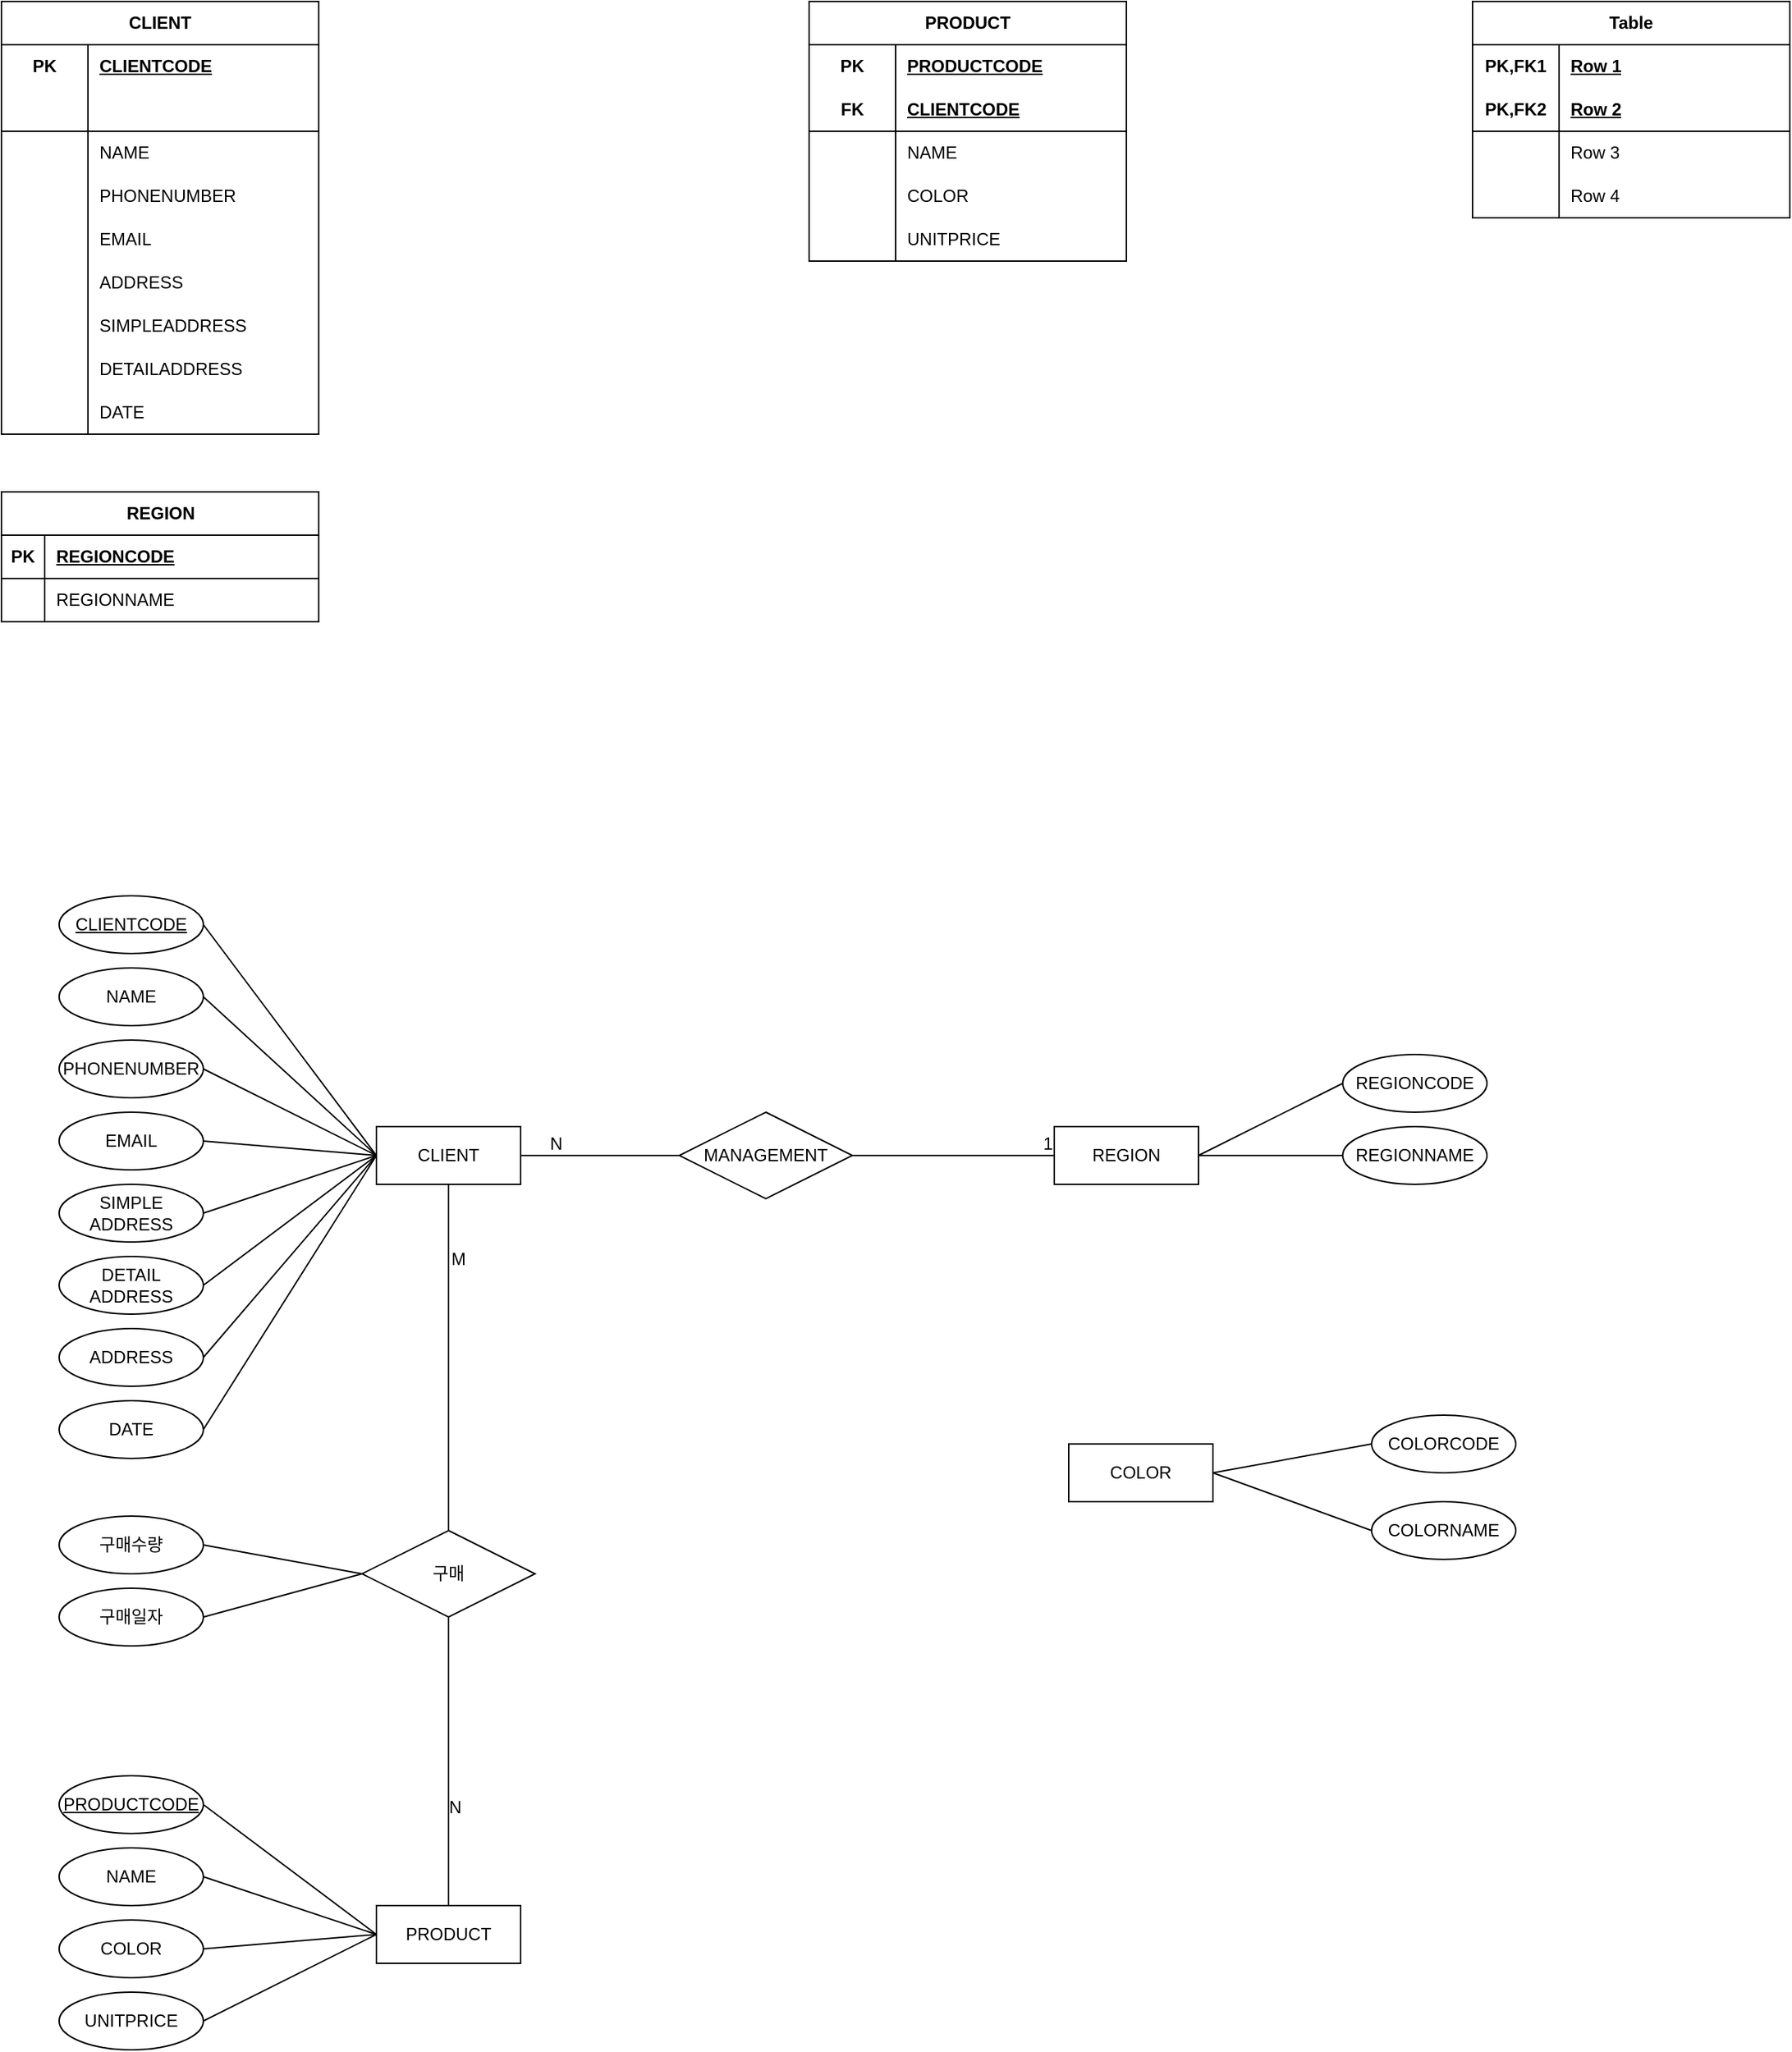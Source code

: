 <mxfile version="23.0.2" type="github">
  <diagram name="페이지-1" id="0a3UciVDrFwZ8gU2lQaB">
    <mxGraphModel dx="1720" dy="984" grid="1" gridSize="10" guides="1" tooltips="1" connect="1" arrows="1" fold="1" page="1" pageScale="1" pageWidth="827" pageHeight="1169" math="0" shadow="0">
      <root>
        <mxCell id="0" />
        <mxCell id="1" parent="0" />
        <mxCell id="d4opswNKOosyefr_ZMbB-1" value="CLIENT" style="shape=table;startSize=30;container=1;collapsible=1;childLayout=tableLayout;fixedRows=1;rowLines=0;fontStyle=1;align=center;resizeLast=1;html=1;whiteSpace=wrap;" vertex="1" parent="1">
          <mxGeometry x="-360" y="50" width="220" height="300" as="geometry" />
        </mxCell>
        <mxCell id="d4opswNKOosyefr_ZMbB-2" value="" style="shape=tableRow;horizontal=0;startSize=0;swimlaneHead=0;swimlaneBody=0;fillColor=none;collapsible=0;dropTarget=0;points=[[0,0.5],[1,0.5]];portConstraint=eastwest;top=0;left=0;right=0;bottom=0;html=1;" vertex="1" parent="d4opswNKOosyefr_ZMbB-1">
          <mxGeometry y="30" width="220" height="30" as="geometry" />
        </mxCell>
        <mxCell id="d4opswNKOosyefr_ZMbB-3" value="PK" style="shape=partialRectangle;connectable=0;fillColor=none;top=0;left=0;bottom=0;right=0;fontStyle=1;overflow=hidden;html=1;whiteSpace=wrap;" vertex="1" parent="d4opswNKOosyefr_ZMbB-2">
          <mxGeometry width="60" height="30" as="geometry">
            <mxRectangle width="60" height="30" as="alternateBounds" />
          </mxGeometry>
        </mxCell>
        <mxCell id="d4opswNKOosyefr_ZMbB-4" value="CLIENTCODE" style="shape=partialRectangle;connectable=0;fillColor=none;top=0;left=0;bottom=0;right=0;align=left;spacingLeft=6;fontStyle=5;overflow=hidden;html=1;whiteSpace=wrap;" vertex="1" parent="d4opswNKOosyefr_ZMbB-2">
          <mxGeometry x="60" width="160" height="30" as="geometry">
            <mxRectangle width="160" height="30" as="alternateBounds" />
          </mxGeometry>
        </mxCell>
        <mxCell id="d4opswNKOosyefr_ZMbB-5" value="" style="shape=tableRow;horizontal=0;startSize=0;swimlaneHead=0;swimlaneBody=0;fillColor=none;collapsible=0;dropTarget=0;points=[[0,0.5],[1,0.5]];portConstraint=eastwest;top=0;left=0;right=0;bottom=1;html=1;" vertex="1" parent="d4opswNKOosyefr_ZMbB-1">
          <mxGeometry y="60" width="220" height="30" as="geometry" />
        </mxCell>
        <mxCell id="d4opswNKOosyefr_ZMbB-6" value="" style="shape=partialRectangle;connectable=0;fillColor=none;top=0;left=0;bottom=0;right=0;fontStyle=1;overflow=hidden;html=1;whiteSpace=wrap;" vertex="1" parent="d4opswNKOosyefr_ZMbB-5">
          <mxGeometry width="60" height="30" as="geometry">
            <mxRectangle width="60" height="30" as="alternateBounds" />
          </mxGeometry>
        </mxCell>
        <mxCell id="d4opswNKOosyefr_ZMbB-7" value="" style="shape=partialRectangle;connectable=0;fillColor=none;top=0;left=0;bottom=0;right=0;align=left;spacingLeft=6;fontStyle=5;overflow=hidden;html=1;whiteSpace=wrap;" vertex="1" parent="d4opswNKOosyefr_ZMbB-5">
          <mxGeometry x="60" width="160" height="30" as="geometry">
            <mxRectangle width="160" height="30" as="alternateBounds" />
          </mxGeometry>
        </mxCell>
        <mxCell id="d4opswNKOosyefr_ZMbB-8" value="" style="shape=tableRow;horizontal=0;startSize=0;swimlaneHead=0;swimlaneBody=0;fillColor=none;collapsible=0;dropTarget=0;points=[[0,0.5],[1,0.5]];portConstraint=eastwest;top=0;left=0;right=0;bottom=0;html=1;" vertex="1" parent="d4opswNKOosyefr_ZMbB-1">
          <mxGeometry y="90" width="220" height="30" as="geometry" />
        </mxCell>
        <mxCell id="d4opswNKOosyefr_ZMbB-9" value="" style="shape=partialRectangle;connectable=0;fillColor=none;top=0;left=0;bottom=0;right=0;editable=1;overflow=hidden;html=1;whiteSpace=wrap;" vertex="1" parent="d4opswNKOosyefr_ZMbB-8">
          <mxGeometry width="60" height="30" as="geometry">
            <mxRectangle width="60" height="30" as="alternateBounds" />
          </mxGeometry>
        </mxCell>
        <mxCell id="d4opswNKOosyefr_ZMbB-10" value="NAME" style="shape=partialRectangle;connectable=0;fillColor=none;top=0;left=0;bottom=0;right=0;align=left;spacingLeft=6;overflow=hidden;html=1;whiteSpace=wrap;" vertex="1" parent="d4opswNKOosyefr_ZMbB-8">
          <mxGeometry x="60" width="160" height="30" as="geometry">
            <mxRectangle width="160" height="30" as="alternateBounds" />
          </mxGeometry>
        </mxCell>
        <mxCell id="d4opswNKOosyefr_ZMbB-11" value="" style="shape=tableRow;horizontal=0;startSize=0;swimlaneHead=0;swimlaneBody=0;fillColor=none;collapsible=0;dropTarget=0;points=[[0,0.5],[1,0.5]];portConstraint=eastwest;top=0;left=0;right=0;bottom=0;html=1;" vertex="1" parent="d4opswNKOosyefr_ZMbB-1">
          <mxGeometry y="120" width="220" height="30" as="geometry" />
        </mxCell>
        <mxCell id="d4opswNKOosyefr_ZMbB-12" value="" style="shape=partialRectangle;connectable=0;fillColor=none;top=0;left=0;bottom=0;right=0;editable=1;overflow=hidden;html=1;whiteSpace=wrap;" vertex="1" parent="d4opswNKOosyefr_ZMbB-11">
          <mxGeometry width="60" height="30" as="geometry">
            <mxRectangle width="60" height="30" as="alternateBounds" />
          </mxGeometry>
        </mxCell>
        <mxCell id="d4opswNKOosyefr_ZMbB-13" value="PHONENUMBER" style="shape=partialRectangle;connectable=0;fillColor=none;top=0;left=0;bottom=0;right=0;align=left;spacingLeft=6;overflow=hidden;html=1;whiteSpace=wrap;" vertex="1" parent="d4opswNKOosyefr_ZMbB-11">
          <mxGeometry x="60" width="160" height="30" as="geometry">
            <mxRectangle width="160" height="30" as="alternateBounds" />
          </mxGeometry>
        </mxCell>
        <mxCell id="d4opswNKOosyefr_ZMbB-53" value="" style="shape=tableRow;horizontal=0;startSize=0;swimlaneHead=0;swimlaneBody=0;fillColor=none;collapsible=0;dropTarget=0;points=[[0,0.5],[1,0.5]];portConstraint=eastwest;top=0;left=0;right=0;bottom=0;html=1;" vertex="1" parent="d4opswNKOosyefr_ZMbB-1">
          <mxGeometry y="150" width="220" height="30" as="geometry" />
        </mxCell>
        <mxCell id="d4opswNKOosyefr_ZMbB-54" value="" style="shape=partialRectangle;connectable=0;fillColor=none;top=0;left=0;bottom=0;right=0;editable=1;overflow=hidden;html=1;whiteSpace=wrap;" vertex="1" parent="d4opswNKOosyefr_ZMbB-53">
          <mxGeometry width="60" height="30" as="geometry">
            <mxRectangle width="60" height="30" as="alternateBounds" />
          </mxGeometry>
        </mxCell>
        <mxCell id="d4opswNKOosyefr_ZMbB-55" value="EMAIL" style="shape=partialRectangle;connectable=0;fillColor=none;top=0;left=0;bottom=0;right=0;align=left;spacingLeft=6;overflow=hidden;html=1;whiteSpace=wrap;" vertex="1" parent="d4opswNKOosyefr_ZMbB-53">
          <mxGeometry x="60" width="160" height="30" as="geometry">
            <mxRectangle width="160" height="30" as="alternateBounds" />
          </mxGeometry>
        </mxCell>
        <mxCell id="d4opswNKOosyefr_ZMbB-56" value="" style="shape=tableRow;horizontal=0;startSize=0;swimlaneHead=0;swimlaneBody=0;fillColor=none;collapsible=0;dropTarget=0;points=[[0,0.5],[1,0.5]];portConstraint=eastwest;top=0;left=0;right=0;bottom=0;html=1;" vertex="1" parent="d4opswNKOosyefr_ZMbB-1">
          <mxGeometry y="180" width="220" height="30" as="geometry" />
        </mxCell>
        <mxCell id="d4opswNKOosyefr_ZMbB-57" value="" style="shape=partialRectangle;connectable=0;fillColor=none;top=0;left=0;bottom=0;right=0;editable=1;overflow=hidden;html=1;whiteSpace=wrap;" vertex="1" parent="d4opswNKOosyefr_ZMbB-56">
          <mxGeometry width="60" height="30" as="geometry">
            <mxRectangle width="60" height="30" as="alternateBounds" />
          </mxGeometry>
        </mxCell>
        <mxCell id="d4opswNKOosyefr_ZMbB-58" value="ADDRESS" style="shape=partialRectangle;connectable=0;fillColor=none;top=0;left=0;bottom=0;right=0;align=left;spacingLeft=6;overflow=hidden;html=1;whiteSpace=wrap;" vertex="1" parent="d4opswNKOosyefr_ZMbB-56">
          <mxGeometry x="60" width="160" height="30" as="geometry">
            <mxRectangle width="160" height="30" as="alternateBounds" />
          </mxGeometry>
        </mxCell>
        <mxCell id="d4opswNKOosyefr_ZMbB-59" value="" style="shape=tableRow;horizontal=0;startSize=0;swimlaneHead=0;swimlaneBody=0;fillColor=none;collapsible=0;dropTarget=0;points=[[0,0.5],[1,0.5]];portConstraint=eastwest;top=0;left=0;right=0;bottom=0;html=1;" vertex="1" parent="d4opswNKOosyefr_ZMbB-1">
          <mxGeometry y="210" width="220" height="30" as="geometry" />
        </mxCell>
        <mxCell id="d4opswNKOosyefr_ZMbB-60" value="" style="shape=partialRectangle;connectable=0;fillColor=none;top=0;left=0;bottom=0;right=0;editable=1;overflow=hidden;html=1;whiteSpace=wrap;" vertex="1" parent="d4opswNKOosyefr_ZMbB-59">
          <mxGeometry width="60" height="30" as="geometry">
            <mxRectangle width="60" height="30" as="alternateBounds" />
          </mxGeometry>
        </mxCell>
        <mxCell id="d4opswNKOosyefr_ZMbB-61" value="SIMPLEADDRESS" style="shape=partialRectangle;connectable=0;fillColor=none;top=0;left=0;bottom=0;right=0;align=left;spacingLeft=6;overflow=hidden;html=1;whiteSpace=wrap;" vertex="1" parent="d4opswNKOosyefr_ZMbB-59">
          <mxGeometry x="60" width="160" height="30" as="geometry">
            <mxRectangle width="160" height="30" as="alternateBounds" />
          </mxGeometry>
        </mxCell>
        <mxCell id="d4opswNKOosyefr_ZMbB-65" value="" style="shape=tableRow;horizontal=0;startSize=0;swimlaneHead=0;swimlaneBody=0;fillColor=none;collapsible=0;dropTarget=0;points=[[0,0.5],[1,0.5]];portConstraint=eastwest;top=0;left=0;right=0;bottom=0;html=1;" vertex="1" parent="d4opswNKOosyefr_ZMbB-1">
          <mxGeometry y="240" width="220" height="30" as="geometry" />
        </mxCell>
        <mxCell id="d4opswNKOosyefr_ZMbB-66" value="" style="shape=partialRectangle;connectable=0;fillColor=none;top=0;left=0;bottom=0;right=0;editable=1;overflow=hidden;html=1;whiteSpace=wrap;" vertex="1" parent="d4opswNKOosyefr_ZMbB-65">
          <mxGeometry width="60" height="30" as="geometry">
            <mxRectangle width="60" height="30" as="alternateBounds" />
          </mxGeometry>
        </mxCell>
        <mxCell id="d4opswNKOosyefr_ZMbB-67" value="DETAILADDRESS" style="shape=partialRectangle;connectable=0;fillColor=none;top=0;left=0;bottom=0;right=0;align=left;spacingLeft=6;overflow=hidden;html=1;whiteSpace=wrap;" vertex="1" parent="d4opswNKOosyefr_ZMbB-65">
          <mxGeometry x="60" width="160" height="30" as="geometry">
            <mxRectangle width="160" height="30" as="alternateBounds" />
          </mxGeometry>
        </mxCell>
        <mxCell id="d4opswNKOosyefr_ZMbB-184" value="" style="shape=tableRow;horizontal=0;startSize=0;swimlaneHead=0;swimlaneBody=0;fillColor=none;collapsible=0;dropTarget=0;points=[[0,0.5],[1,0.5]];portConstraint=eastwest;top=0;left=0;right=0;bottom=0;html=1;" vertex="1" parent="d4opswNKOosyefr_ZMbB-1">
          <mxGeometry y="270" width="220" height="30" as="geometry" />
        </mxCell>
        <mxCell id="d4opswNKOosyefr_ZMbB-185" value="" style="shape=partialRectangle;connectable=0;fillColor=none;top=0;left=0;bottom=0;right=0;editable=1;overflow=hidden;html=1;whiteSpace=wrap;" vertex="1" parent="d4opswNKOosyefr_ZMbB-184">
          <mxGeometry width="60" height="30" as="geometry">
            <mxRectangle width="60" height="30" as="alternateBounds" />
          </mxGeometry>
        </mxCell>
        <mxCell id="d4opswNKOosyefr_ZMbB-186" value="DATE" style="shape=partialRectangle;connectable=0;fillColor=none;top=0;left=0;bottom=0;right=0;align=left;spacingLeft=6;overflow=hidden;html=1;whiteSpace=wrap;" vertex="1" parent="d4opswNKOosyefr_ZMbB-184">
          <mxGeometry x="60" width="160" height="30" as="geometry">
            <mxRectangle width="160" height="30" as="alternateBounds" />
          </mxGeometry>
        </mxCell>
        <mxCell id="d4opswNKOosyefr_ZMbB-27" value="PRODUCT" style="shape=table;startSize=30;container=1;collapsible=1;childLayout=tableLayout;fixedRows=1;rowLines=0;fontStyle=1;align=center;resizeLast=1;html=1;whiteSpace=wrap;" vertex="1" parent="1">
          <mxGeometry x="200" y="50" width="220" height="180" as="geometry" />
        </mxCell>
        <mxCell id="d4opswNKOosyefr_ZMbB-28" value="" style="shape=tableRow;horizontal=0;startSize=0;swimlaneHead=0;swimlaneBody=0;fillColor=none;collapsible=0;dropTarget=0;points=[[0,0.5],[1,0.5]];portConstraint=eastwest;top=0;left=0;right=0;bottom=0;html=1;" vertex="1" parent="d4opswNKOosyefr_ZMbB-27">
          <mxGeometry y="30" width="220" height="30" as="geometry" />
        </mxCell>
        <mxCell id="d4opswNKOosyefr_ZMbB-29" value="PK" style="shape=partialRectangle;connectable=0;fillColor=none;top=0;left=0;bottom=0;right=0;fontStyle=1;overflow=hidden;html=1;whiteSpace=wrap;" vertex="1" parent="d4opswNKOosyefr_ZMbB-28">
          <mxGeometry width="60" height="30" as="geometry">
            <mxRectangle width="60" height="30" as="alternateBounds" />
          </mxGeometry>
        </mxCell>
        <mxCell id="d4opswNKOosyefr_ZMbB-30" value="PRODUCTCODE" style="shape=partialRectangle;connectable=0;fillColor=none;top=0;left=0;bottom=0;right=0;align=left;spacingLeft=6;fontStyle=5;overflow=hidden;html=1;whiteSpace=wrap;" vertex="1" parent="d4opswNKOosyefr_ZMbB-28">
          <mxGeometry x="60" width="160" height="30" as="geometry">
            <mxRectangle width="160" height="30" as="alternateBounds" />
          </mxGeometry>
        </mxCell>
        <mxCell id="d4opswNKOosyefr_ZMbB-31" value="" style="shape=tableRow;horizontal=0;startSize=0;swimlaneHead=0;swimlaneBody=0;fillColor=none;collapsible=0;dropTarget=0;points=[[0,0.5],[1,0.5]];portConstraint=eastwest;top=0;left=0;right=0;bottom=1;html=1;" vertex="1" parent="d4opswNKOosyefr_ZMbB-27">
          <mxGeometry y="60" width="220" height="30" as="geometry" />
        </mxCell>
        <mxCell id="d4opswNKOosyefr_ZMbB-32" value="FK" style="shape=partialRectangle;connectable=0;fillColor=none;top=0;left=0;bottom=0;right=0;fontStyle=1;overflow=hidden;html=1;whiteSpace=wrap;" vertex="1" parent="d4opswNKOosyefr_ZMbB-31">
          <mxGeometry width="60" height="30" as="geometry">
            <mxRectangle width="60" height="30" as="alternateBounds" />
          </mxGeometry>
        </mxCell>
        <mxCell id="d4opswNKOosyefr_ZMbB-33" value="CLIENTCODE" style="shape=partialRectangle;connectable=0;fillColor=none;top=0;left=0;bottom=0;right=0;align=left;spacingLeft=6;fontStyle=5;overflow=hidden;html=1;whiteSpace=wrap;" vertex="1" parent="d4opswNKOosyefr_ZMbB-31">
          <mxGeometry x="60" width="160" height="30" as="geometry">
            <mxRectangle width="160" height="30" as="alternateBounds" />
          </mxGeometry>
        </mxCell>
        <mxCell id="d4opswNKOosyefr_ZMbB-34" value="" style="shape=tableRow;horizontal=0;startSize=0;swimlaneHead=0;swimlaneBody=0;fillColor=none;collapsible=0;dropTarget=0;points=[[0,0.5],[1,0.5]];portConstraint=eastwest;top=0;left=0;right=0;bottom=0;html=1;" vertex="1" parent="d4opswNKOosyefr_ZMbB-27">
          <mxGeometry y="90" width="220" height="30" as="geometry" />
        </mxCell>
        <mxCell id="d4opswNKOosyefr_ZMbB-35" value="" style="shape=partialRectangle;connectable=0;fillColor=none;top=0;left=0;bottom=0;right=0;editable=1;overflow=hidden;html=1;whiteSpace=wrap;" vertex="1" parent="d4opswNKOosyefr_ZMbB-34">
          <mxGeometry width="60" height="30" as="geometry">
            <mxRectangle width="60" height="30" as="alternateBounds" />
          </mxGeometry>
        </mxCell>
        <mxCell id="d4opswNKOosyefr_ZMbB-36" value="NAME" style="shape=partialRectangle;connectable=0;fillColor=none;top=0;left=0;bottom=0;right=0;align=left;spacingLeft=6;overflow=hidden;html=1;whiteSpace=wrap;" vertex="1" parent="d4opswNKOosyefr_ZMbB-34">
          <mxGeometry x="60" width="160" height="30" as="geometry">
            <mxRectangle width="160" height="30" as="alternateBounds" />
          </mxGeometry>
        </mxCell>
        <mxCell id="d4opswNKOosyefr_ZMbB-71" value="" style="shape=tableRow;horizontal=0;startSize=0;swimlaneHead=0;swimlaneBody=0;fillColor=none;collapsible=0;dropTarget=0;points=[[0,0.5],[1,0.5]];portConstraint=eastwest;top=0;left=0;right=0;bottom=0;html=1;" vertex="1" parent="d4opswNKOosyefr_ZMbB-27">
          <mxGeometry y="120" width="220" height="30" as="geometry" />
        </mxCell>
        <mxCell id="d4opswNKOosyefr_ZMbB-72" value="" style="shape=partialRectangle;connectable=0;fillColor=none;top=0;left=0;bottom=0;right=0;editable=1;overflow=hidden;html=1;whiteSpace=wrap;" vertex="1" parent="d4opswNKOosyefr_ZMbB-71">
          <mxGeometry width="60" height="30" as="geometry">
            <mxRectangle width="60" height="30" as="alternateBounds" />
          </mxGeometry>
        </mxCell>
        <mxCell id="d4opswNKOosyefr_ZMbB-73" value="COLOR" style="shape=partialRectangle;connectable=0;fillColor=none;top=0;left=0;bottom=0;right=0;align=left;spacingLeft=6;overflow=hidden;html=1;whiteSpace=wrap;" vertex="1" parent="d4opswNKOosyefr_ZMbB-71">
          <mxGeometry x="60" width="160" height="30" as="geometry">
            <mxRectangle width="160" height="30" as="alternateBounds" />
          </mxGeometry>
        </mxCell>
        <mxCell id="d4opswNKOosyefr_ZMbB-181" value="" style="shape=tableRow;horizontal=0;startSize=0;swimlaneHead=0;swimlaneBody=0;fillColor=none;collapsible=0;dropTarget=0;points=[[0,0.5],[1,0.5]];portConstraint=eastwest;top=0;left=0;right=0;bottom=0;html=1;" vertex="1" parent="d4opswNKOosyefr_ZMbB-27">
          <mxGeometry y="150" width="220" height="30" as="geometry" />
        </mxCell>
        <mxCell id="d4opswNKOosyefr_ZMbB-182" value="" style="shape=partialRectangle;connectable=0;fillColor=none;top=0;left=0;bottom=0;right=0;editable=1;overflow=hidden;html=1;whiteSpace=wrap;" vertex="1" parent="d4opswNKOosyefr_ZMbB-181">
          <mxGeometry width="60" height="30" as="geometry">
            <mxRectangle width="60" height="30" as="alternateBounds" />
          </mxGeometry>
        </mxCell>
        <mxCell id="d4opswNKOosyefr_ZMbB-183" value="UNITPRICE" style="shape=partialRectangle;connectable=0;fillColor=none;top=0;left=0;bottom=0;right=0;align=left;spacingLeft=6;overflow=hidden;html=1;whiteSpace=wrap;" vertex="1" parent="d4opswNKOosyefr_ZMbB-181">
          <mxGeometry x="60" width="160" height="30" as="geometry">
            <mxRectangle width="160" height="30" as="alternateBounds" />
          </mxGeometry>
        </mxCell>
        <mxCell id="d4opswNKOosyefr_ZMbB-40" value="Table" style="shape=table;startSize=30;container=1;collapsible=1;childLayout=tableLayout;fixedRows=1;rowLines=0;fontStyle=1;align=center;resizeLast=1;html=1;whiteSpace=wrap;" vertex="1" parent="1">
          <mxGeometry x="660" y="50" width="220" height="150" as="geometry" />
        </mxCell>
        <mxCell id="d4opswNKOosyefr_ZMbB-41" value="" style="shape=tableRow;horizontal=0;startSize=0;swimlaneHead=0;swimlaneBody=0;fillColor=none;collapsible=0;dropTarget=0;points=[[0,0.5],[1,0.5]];portConstraint=eastwest;top=0;left=0;right=0;bottom=0;html=1;" vertex="1" parent="d4opswNKOosyefr_ZMbB-40">
          <mxGeometry y="30" width="220" height="30" as="geometry" />
        </mxCell>
        <mxCell id="d4opswNKOosyefr_ZMbB-42" value="PK,FK1" style="shape=partialRectangle;connectable=0;fillColor=none;top=0;left=0;bottom=0;right=0;fontStyle=1;overflow=hidden;html=1;whiteSpace=wrap;" vertex="1" parent="d4opswNKOosyefr_ZMbB-41">
          <mxGeometry width="60" height="30" as="geometry">
            <mxRectangle width="60" height="30" as="alternateBounds" />
          </mxGeometry>
        </mxCell>
        <mxCell id="d4opswNKOosyefr_ZMbB-43" value="Row 1" style="shape=partialRectangle;connectable=0;fillColor=none;top=0;left=0;bottom=0;right=0;align=left;spacingLeft=6;fontStyle=5;overflow=hidden;html=1;whiteSpace=wrap;" vertex="1" parent="d4opswNKOosyefr_ZMbB-41">
          <mxGeometry x="60" width="160" height="30" as="geometry">
            <mxRectangle width="160" height="30" as="alternateBounds" />
          </mxGeometry>
        </mxCell>
        <mxCell id="d4opswNKOosyefr_ZMbB-44" value="" style="shape=tableRow;horizontal=0;startSize=0;swimlaneHead=0;swimlaneBody=0;fillColor=none;collapsible=0;dropTarget=0;points=[[0,0.5],[1,0.5]];portConstraint=eastwest;top=0;left=0;right=0;bottom=1;html=1;" vertex="1" parent="d4opswNKOosyefr_ZMbB-40">
          <mxGeometry y="60" width="220" height="30" as="geometry" />
        </mxCell>
        <mxCell id="d4opswNKOosyefr_ZMbB-45" value="PK,FK2" style="shape=partialRectangle;connectable=0;fillColor=none;top=0;left=0;bottom=0;right=0;fontStyle=1;overflow=hidden;html=1;whiteSpace=wrap;" vertex="1" parent="d4opswNKOosyefr_ZMbB-44">
          <mxGeometry width="60" height="30" as="geometry">
            <mxRectangle width="60" height="30" as="alternateBounds" />
          </mxGeometry>
        </mxCell>
        <mxCell id="d4opswNKOosyefr_ZMbB-46" value="Row 2" style="shape=partialRectangle;connectable=0;fillColor=none;top=0;left=0;bottom=0;right=0;align=left;spacingLeft=6;fontStyle=5;overflow=hidden;html=1;whiteSpace=wrap;" vertex="1" parent="d4opswNKOosyefr_ZMbB-44">
          <mxGeometry x="60" width="160" height="30" as="geometry">
            <mxRectangle width="160" height="30" as="alternateBounds" />
          </mxGeometry>
        </mxCell>
        <mxCell id="d4opswNKOosyefr_ZMbB-47" value="" style="shape=tableRow;horizontal=0;startSize=0;swimlaneHead=0;swimlaneBody=0;fillColor=none;collapsible=0;dropTarget=0;points=[[0,0.5],[1,0.5]];portConstraint=eastwest;top=0;left=0;right=0;bottom=0;html=1;" vertex="1" parent="d4opswNKOosyefr_ZMbB-40">
          <mxGeometry y="90" width="220" height="30" as="geometry" />
        </mxCell>
        <mxCell id="d4opswNKOosyefr_ZMbB-48" value="" style="shape=partialRectangle;connectable=0;fillColor=none;top=0;left=0;bottom=0;right=0;editable=1;overflow=hidden;html=1;whiteSpace=wrap;" vertex="1" parent="d4opswNKOosyefr_ZMbB-47">
          <mxGeometry width="60" height="30" as="geometry">
            <mxRectangle width="60" height="30" as="alternateBounds" />
          </mxGeometry>
        </mxCell>
        <mxCell id="d4opswNKOosyefr_ZMbB-49" value="Row 3" style="shape=partialRectangle;connectable=0;fillColor=none;top=0;left=0;bottom=0;right=0;align=left;spacingLeft=6;overflow=hidden;html=1;whiteSpace=wrap;" vertex="1" parent="d4opswNKOosyefr_ZMbB-47">
          <mxGeometry x="60" width="160" height="30" as="geometry">
            <mxRectangle width="160" height="30" as="alternateBounds" />
          </mxGeometry>
        </mxCell>
        <mxCell id="d4opswNKOosyefr_ZMbB-50" value="" style="shape=tableRow;horizontal=0;startSize=0;swimlaneHead=0;swimlaneBody=0;fillColor=none;collapsible=0;dropTarget=0;points=[[0,0.5],[1,0.5]];portConstraint=eastwest;top=0;left=0;right=0;bottom=0;html=1;" vertex="1" parent="d4opswNKOosyefr_ZMbB-40">
          <mxGeometry y="120" width="220" height="30" as="geometry" />
        </mxCell>
        <mxCell id="d4opswNKOosyefr_ZMbB-51" value="" style="shape=partialRectangle;connectable=0;fillColor=none;top=0;left=0;bottom=0;right=0;editable=1;overflow=hidden;html=1;whiteSpace=wrap;" vertex="1" parent="d4opswNKOosyefr_ZMbB-50">
          <mxGeometry width="60" height="30" as="geometry">
            <mxRectangle width="60" height="30" as="alternateBounds" />
          </mxGeometry>
        </mxCell>
        <mxCell id="d4opswNKOosyefr_ZMbB-52" value="Row 4" style="shape=partialRectangle;connectable=0;fillColor=none;top=0;left=0;bottom=0;right=0;align=left;spacingLeft=6;overflow=hidden;html=1;whiteSpace=wrap;" vertex="1" parent="d4opswNKOosyefr_ZMbB-50">
          <mxGeometry x="60" width="160" height="30" as="geometry">
            <mxRectangle width="160" height="30" as="alternateBounds" />
          </mxGeometry>
        </mxCell>
        <mxCell id="d4opswNKOosyefr_ZMbB-89" value="CLIENT" style="whiteSpace=wrap;html=1;align=center;" vertex="1" parent="1">
          <mxGeometry x="-100" y="830" width="100" height="40" as="geometry" />
        </mxCell>
        <mxCell id="d4opswNKOosyefr_ZMbB-90" value="CLIENTCODE" style="ellipse;whiteSpace=wrap;html=1;align=center;fontStyle=4;" vertex="1" parent="1">
          <mxGeometry x="-320" y="670" width="100" height="40" as="geometry" />
        </mxCell>
        <mxCell id="d4opswNKOosyefr_ZMbB-91" value="NAME" style="ellipse;whiteSpace=wrap;html=1;align=center;" vertex="1" parent="1">
          <mxGeometry x="-320" y="720" width="100" height="40" as="geometry" />
        </mxCell>
        <mxCell id="d4opswNKOosyefr_ZMbB-92" value="PHONENUMBER" style="ellipse;whiteSpace=wrap;html=1;align=center;" vertex="1" parent="1">
          <mxGeometry x="-320" y="770" width="100" height="40" as="geometry" />
        </mxCell>
        <mxCell id="d4opswNKOosyefr_ZMbB-93" value="EMAIL" style="ellipse;whiteSpace=wrap;html=1;align=center;" vertex="1" parent="1">
          <mxGeometry x="-320" y="820" width="100" height="40" as="geometry" />
        </mxCell>
        <mxCell id="d4opswNKOosyefr_ZMbB-95" value="ADDRESS" style="ellipse;whiteSpace=wrap;html=1;align=center;" vertex="1" parent="1">
          <mxGeometry x="-320" y="970" width="100" height="40" as="geometry" />
        </mxCell>
        <mxCell id="d4opswNKOosyefr_ZMbB-96" value="DATE" style="ellipse;whiteSpace=wrap;html=1;align=center;" vertex="1" parent="1">
          <mxGeometry x="-320" y="1020" width="100" height="40" as="geometry" />
        </mxCell>
        <mxCell id="d4opswNKOosyefr_ZMbB-97" value="REGION" style="shape=table;startSize=30;container=1;collapsible=1;childLayout=tableLayout;fixedRows=1;rowLines=0;fontStyle=1;align=center;resizeLast=1;html=1;" vertex="1" parent="1">
          <mxGeometry x="-360" y="390" width="220" height="90" as="geometry" />
        </mxCell>
        <mxCell id="d4opswNKOosyefr_ZMbB-98" value="" style="shape=tableRow;horizontal=0;startSize=0;swimlaneHead=0;swimlaneBody=0;fillColor=none;collapsible=0;dropTarget=0;points=[[0,0.5],[1,0.5]];portConstraint=eastwest;top=0;left=0;right=0;bottom=1;" vertex="1" parent="d4opswNKOosyefr_ZMbB-97">
          <mxGeometry y="30" width="220" height="30" as="geometry" />
        </mxCell>
        <mxCell id="d4opswNKOosyefr_ZMbB-99" value="PK" style="shape=partialRectangle;connectable=0;fillColor=none;top=0;left=0;bottom=0;right=0;fontStyle=1;overflow=hidden;whiteSpace=wrap;html=1;" vertex="1" parent="d4opswNKOosyefr_ZMbB-98">
          <mxGeometry width="30" height="30" as="geometry">
            <mxRectangle width="30" height="30" as="alternateBounds" />
          </mxGeometry>
        </mxCell>
        <mxCell id="d4opswNKOosyefr_ZMbB-100" value="REGIONCODE" style="shape=partialRectangle;connectable=0;fillColor=none;top=0;left=0;bottom=0;right=0;align=left;spacingLeft=6;fontStyle=5;overflow=hidden;whiteSpace=wrap;html=1;" vertex="1" parent="d4opswNKOosyefr_ZMbB-98">
          <mxGeometry x="30" width="190" height="30" as="geometry">
            <mxRectangle width="190" height="30" as="alternateBounds" />
          </mxGeometry>
        </mxCell>
        <mxCell id="d4opswNKOosyefr_ZMbB-101" value="" style="shape=tableRow;horizontal=0;startSize=0;swimlaneHead=0;swimlaneBody=0;fillColor=none;collapsible=0;dropTarget=0;points=[[0,0.5],[1,0.5]];portConstraint=eastwest;top=0;left=0;right=0;bottom=0;" vertex="1" parent="d4opswNKOosyefr_ZMbB-97">
          <mxGeometry y="60" width="220" height="30" as="geometry" />
        </mxCell>
        <mxCell id="d4opswNKOosyefr_ZMbB-102" value="" style="shape=partialRectangle;connectable=0;fillColor=none;top=0;left=0;bottom=0;right=0;editable=1;overflow=hidden;whiteSpace=wrap;html=1;" vertex="1" parent="d4opswNKOosyefr_ZMbB-101">
          <mxGeometry width="30" height="30" as="geometry">
            <mxRectangle width="30" height="30" as="alternateBounds" />
          </mxGeometry>
        </mxCell>
        <mxCell id="d4opswNKOosyefr_ZMbB-103" value="REGIONNAME" style="shape=partialRectangle;connectable=0;fillColor=none;top=0;left=0;bottom=0;right=0;align=left;spacingLeft=6;overflow=hidden;whiteSpace=wrap;html=1;" vertex="1" parent="d4opswNKOosyefr_ZMbB-101">
          <mxGeometry x="30" width="190" height="30" as="geometry">
            <mxRectangle width="190" height="30" as="alternateBounds" />
          </mxGeometry>
        </mxCell>
        <mxCell id="d4opswNKOosyefr_ZMbB-125" value="" style="endArrow=none;html=1;rounded=0;exitX=1;exitY=0.5;exitDx=0;exitDy=0;entryX=0;entryY=0.5;entryDx=0;entryDy=0;" edge="1" parent="1" source="d4opswNKOosyefr_ZMbB-90" target="d4opswNKOosyefr_ZMbB-89">
          <mxGeometry relative="1" as="geometry">
            <mxPoint x="-190" y="909.47" as="sourcePoint" />
            <mxPoint x="-30" y="909.47" as="targetPoint" />
          </mxGeometry>
        </mxCell>
        <mxCell id="d4opswNKOosyefr_ZMbB-126" value="" style="endArrow=none;html=1;rounded=0;exitX=1;exitY=0.5;exitDx=0;exitDy=0;" edge="1" parent="1" source="d4opswNKOosyefr_ZMbB-91">
          <mxGeometry relative="1" as="geometry">
            <mxPoint x="-210" y="700" as="sourcePoint" />
            <mxPoint x="-100" y="850" as="targetPoint" />
          </mxGeometry>
        </mxCell>
        <mxCell id="d4opswNKOosyefr_ZMbB-127" value="" style="endArrow=none;html=1;rounded=0;exitX=1;exitY=0.5;exitDx=0;exitDy=0;" edge="1" parent="1" source="d4opswNKOosyefr_ZMbB-92">
          <mxGeometry relative="1" as="geometry">
            <mxPoint x="-210" y="750" as="sourcePoint" />
            <mxPoint x="-100" y="850" as="targetPoint" />
          </mxGeometry>
        </mxCell>
        <mxCell id="d4opswNKOosyefr_ZMbB-128" value="" style="endArrow=none;html=1;rounded=0;exitX=1;exitY=0.5;exitDx=0;exitDy=0;" edge="1" parent="1" source="d4opswNKOosyefr_ZMbB-93">
          <mxGeometry relative="1" as="geometry">
            <mxPoint x="-210" y="800" as="sourcePoint" />
            <mxPoint x="-100" y="850" as="targetPoint" />
          </mxGeometry>
        </mxCell>
        <mxCell id="d4opswNKOosyefr_ZMbB-130" value="" style="endArrow=none;html=1;rounded=0;exitX=1;exitY=0.5;exitDx=0;exitDy=0;" edge="1" parent="1" source="d4opswNKOosyefr_ZMbB-95">
          <mxGeometry relative="1" as="geometry">
            <mxPoint x="-210" y="900" as="sourcePoint" />
            <mxPoint x="-100" y="850" as="targetPoint" />
          </mxGeometry>
        </mxCell>
        <mxCell id="d4opswNKOosyefr_ZMbB-131" value="" style="endArrow=none;html=1;rounded=0;exitX=1;exitY=0.5;exitDx=0;exitDy=0;entryX=0;entryY=0.5;entryDx=0;entryDy=0;" edge="1" parent="1" source="d4opswNKOosyefr_ZMbB-96" target="d4opswNKOosyefr_ZMbB-89">
          <mxGeometry relative="1" as="geometry">
            <mxPoint x="-210" y="950" as="sourcePoint" />
            <mxPoint x="-90" y="860" as="targetPoint" />
          </mxGeometry>
        </mxCell>
        <mxCell id="d4opswNKOosyefr_ZMbB-136" value="REGION" style="whiteSpace=wrap;html=1;align=center;" vertex="1" parent="1">
          <mxGeometry x="370" y="830" width="100" height="40" as="geometry" />
        </mxCell>
        <mxCell id="d4opswNKOosyefr_ZMbB-137" value="REGIONNAME" style="ellipse;whiteSpace=wrap;html=1;align=center;" vertex="1" parent="1">
          <mxGeometry x="570" y="830" width="100" height="40" as="geometry" />
        </mxCell>
        <mxCell id="d4opswNKOosyefr_ZMbB-138" value="REGIONCODE" style="ellipse;whiteSpace=wrap;html=1;align=center;" vertex="1" parent="1">
          <mxGeometry x="570" y="780" width="100" height="40" as="geometry" />
        </mxCell>
        <mxCell id="d4opswNKOosyefr_ZMbB-140" value="" style="endArrow=none;html=1;rounded=0;exitX=0;exitY=0.5;exitDx=0;exitDy=0;entryX=1;entryY=0.5;entryDx=0;entryDy=0;" edge="1" parent="1" source="d4opswNKOosyefr_ZMbB-138" target="d4opswNKOosyefr_ZMbB-136">
          <mxGeometry relative="1" as="geometry">
            <mxPoint x="160" y="675" as="sourcePoint" />
            <mxPoint x="290" y="605" as="targetPoint" />
          </mxGeometry>
        </mxCell>
        <mxCell id="d4opswNKOosyefr_ZMbB-141" value="" style="endArrow=none;html=1;rounded=0;exitX=0;exitY=0.5;exitDx=0;exitDy=0;entryX=1;entryY=0.5;entryDx=0;entryDy=0;" edge="1" parent="1" source="d4opswNKOosyefr_ZMbB-137" target="d4opswNKOosyefr_ZMbB-136">
          <mxGeometry relative="1" as="geometry">
            <mxPoint x="190" y="915" as="sourcePoint" />
            <mxPoint x="270" y="935" as="targetPoint" />
          </mxGeometry>
        </mxCell>
        <mxCell id="d4opswNKOosyefr_ZMbB-142" value="COLOR" style="whiteSpace=wrap;html=1;align=center;" vertex="1" parent="1">
          <mxGeometry x="380" y="1050" width="100" height="40" as="geometry" />
        </mxCell>
        <mxCell id="d4opswNKOosyefr_ZMbB-144" value="COLORNAME" style="ellipse;whiteSpace=wrap;html=1;align=center;" vertex="1" parent="1">
          <mxGeometry x="590" y="1090" width="100" height="40" as="geometry" />
        </mxCell>
        <mxCell id="d4opswNKOosyefr_ZMbB-145" value="COLORCODE" style="ellipse;whiteSpace=wrap;html=1;align=center;" vertex="1" parent="1">
          <mxGeometry x="590" y="1030" width="100" height="40" as="geometry" />
        </mxCell>
        <mxCell id="d4opswNKOosyefr_ZMbB-146" value="" style="endArrow=none;html=1;rounded=0;exitX=0;exitY=0.5;exitDx=0;exitDy=0;entryX=1;entryY=0.5;entryDx=0;entryDy=0;" edge="1" parent="1" source="d4opswNKOosyefr_ZMbB-145" target="d4opswNKOosyefr_ZMbB-142">
          <mxGeometry relative="1" as="geometry">
            <mxPoint x="570" y="1039" as="sourcePoint" />
            <mxPoint x="450" y="979" as="targetPoint" />
          </mxGeometry>
        </mxCell>
        <mxCell id="d4opswNKOosyefr_ZMbB-147" value="" style="endArrow=none;html=1;rounded=0;exitX=0;exitY=0.5;exitDx=0;exitDy=0;entryX=1;entryY=0.5;entryDx=0;entryDy=0;" edge="1" parent="1" source="d4opswNKOosyefr_ZMbB-144" target="d4opswNKOosyefr_ZMbB-142">
          <mxGeometry relative="1" as="geometry">
            <mxPoint x="600" y="1060" as="sourcePoint" />
            <mxPoint x="490" y="1080" as="targetPoint" />
          </mxGeometry>
        </mxCell>
        <mxCell id="d4opswNKOosyefr_ZMbB-151" value="MANAGEMENT" style="shape=rhombus;perimeter=rhombusPerimeter;whiteSpace=wrap;html=1;align=center;" vertex="1" parent="1">
          <mxGeometry x="110" y="820" width="120" height="60" as="geometry" />
        </mxCell>
        <mxCell id="d4opswNKOosyefr_ZMbB-153" value="DETAIL&lt;br&gt;ADDRESS" style="ellipse;whiteSpace=wrap;html=1;align=center;" vertex="1" parent="1">
          <mxGeometry x="-320" y="920" width="100" height="40" as="geometry" />
        </mxCell>
        <mxCell id="d4opswNKOosyefr_ZMbB-154" value="SIMPLE&lt;br&gt;ADDRESS" style="ellipse;whiteSpace=wrap;html=1;align=center;" vertex="1" parent="1">
          <mxGeometry x="-320" y="870" width="100" height="40" as="geometry" />
        </mxCell>
        <mxCell id="d4opswNKOosyefr_ZMbB-155" value="" style="endArrow=none;html=1;rounded=0;exitX=1;exitY=0.5;exitDx=0;exitDy=0;" edge="1" parent="1" source="d4opswNKOosyefr_ZMbB-154">
          <mxGeometry relative="1" as="geometry">
            <mxPoint x="-430" y="630" as="sourcePoint" />
            <mxPoint x="-100" y="850" as="targetPoint" />
          </mxGeometry>
        </mxCell>
        <mxCell id="d4opswNKOosyefr_ZMbB-156" value="" style="endArrow=none;html=1;rounded=0;exitX=1;exitY=0.5;exitDx=0;exitDy=0;" edge="1" parent="1" source="d4opswNKOosyefr_ZMbB-153">
          <mxGeometry relative="1" as="geometry">
            <mxPoint x="-400" y="870" as="sourcePoint" />
            <mxPoint x="-100" y="850" as="targetPoint" />
          </mxGeometry>
        </mxCell>
        <mxCell id="d4opswNKOosyefr_ZMbB-158" value="PRODUCT" style="whiteSpace=wrap;html=1;align=center;" vertex="1" parent="1">
          <mxGeometry x="-100" y="1370" width="100" height="40" as="geometry" />
        </mxCell>
        <mxCell id="d4opswNKOosyefr_ZMbB-159" value="PRODUCTCODE" style="ellipse;whiteSpace=wrap;html=1;align=center;fontStyle=4;" vertex="1" parent="1">
          <mxGeometry x="-320" y="1280" width="100" height="40" as="geometry" />
        </mxCell>
        <mxCell id="d4opswNKOosyefr_ZMbB-160" value="NAME" style="ellipse;whiteSpace=wrap;html=1;align=center;" vertex="1" parent="1">
          <mxGeometry x="-320" y="1330" width="100" height="40" as="geometry" />
        </mxCell>
        <mxCell id="d4opswNKOosyefr_ZMbB-161" value="COLOR" style="ellipse;whiteSpace=wrap;html=1;align=center;" vertex="1" parent="1">
          <mxGeometry x="-320" y="1380" width="100" height="40" as="geometry" />
        </mxCell>
        <mxCell id="d4opswNKOosyefr_ZMbB-162" value="UNITPRICE" style="ellipse;whiteSpace=wrap;html=1;align=center;" vertex="1" parent="1">
          <mxGeometry x="-320" y="1430" width="100" height="40" as="geometry" />
        </mxCell>
        <mxCell id="d4opswNKOosyefr_ZMbB-163" value="" style="endArrow=none;html=1;rounded=0;exitX=1;exitY=0.5;exitDx=0;exitDy=0;entryX=0;entryY=0.5;entryDx=0;entryDy=0;" edge="1" parent="1" source="d4opswNKOosyefr_ZMbB-159" target="d4opswNKOosyefr_ZMbB-158">
          <mxGeometry relative="1" as="geometry">
            <mxPoint x="-120" y="1470" as="sourcePoint" />
            <mxPoint y="1380" as="targetPoint" />
          </mxGeometry>
        </mxCell>
        <mxCell id="d4opswNKOosyefr_ZMbB-164" value="" style="endArrow=none;html=1;rounded=0;exitX=1;exitY=0.5;exitDx=0;exitDy=0;" edge="1" parent="1" source="d4opswNKOosyefr_ZMbB-160">
          <mxGeometry relative="1" as="geometry">
            <mxPoint x="130" y="1310" as="sourcePoint" />
            <mxPoint x="-100" y="1390" as="targetPoint" />
          </mxGeometry>
        </mxCell>
        <mxCell id="d4opswNKOosyefr_ZMbB-165" value="" style="endArrow=none;html=1;rounded=0;exitX=1;exitY=0.5;exitDx=0;exitDy=0;" edge="1" parent="1" source="d4opswNKOosyefr_ZMbB-161">
          <mxGeometry relative="1" as="geometry">
            <mxPoint x="130" y="1360" as="sourcePoint" />
            <mxPoint x="-100" y="1390" as="targetPoint" />
          </mxGeometry>
        </mxCell>
        <mxCell id="d4opswNKOosyefr_ZMbB-166" value="" style="endArrow=none;html=1;rounded=0;exitX=1;exitY=0.5;exitDx=0;exitDy=0;" edge="1" parent="1" source="d4opswNKOosyefr_ZMbB-162">
          <mxGeometry relative="1" as="geometry">
            <mxPoint x="130" y="1410" as="sourcePoint" />
            <mxPoint x="-100" y="1390" as="targetPoint" />
          </mxGeometry>
        </mxCell>
        <mxCell id="d4opswNKOosyefr_ZMbB-167" value="" style="endArrow=none;html=1;rounded=0;entryX=1;entryY=0.5;entryDx=0;entryDy=0;exitX=0;exitY=0.5;exitDx=0;exitDy=0;" edge="1" parent="1" source="d4opswNKOosyefr_ZMbB-151" target="d4opswNKOosyefr_ZMbB-89">
          <mxGeometry relative="1" as="geometry">
            <mxPoint x="-20" y="1130" as="sourcePoint" />
            <mxPoint x="140" y="1130" as="targetPoint" />
          </mxGeometry>
        </mxCell>
        <mxCell id="d4opswNKOosyefr_ZMbB-168" value="N" style="resizable=0;html=1;whiteSpace=wrap;align=right;verticalAlign=bottom;" connectable="0" vertex="1" parent="d4opswNKOosyefr_ZMbB-167">
          <mxGeometry x="1" relative="1" as="geometry">
            <mxPoint x="30" as="offset" />
          </mxGeometry>
        </mxCell>
        <mxCell id="d4opswNKOosyefr_ZMbB-169" value="" style="endArrow=none;html=1;rounded=0;exitX=1;exitY=0.5;exitDx=0;exitDy=0;entryX=0;entryY=0.5;entryDx=0;entryDy=0;" edge="1" parent="1" source="d4opswNKOosyefr_ZMbB-151" target="d4opswNKOosyefr_ZMbB-136">
          <mxGeometry relative="1" as="geometry">
            <mxPoint x="230" y="929.38" as="sourcePoint" />
            <mxPoint x="390" y="929.38" as="targetPoint" />
          </mxGeometry>
        </mxCell>
        <mxCell id="d4opswNKOosyefr_ZMbB-170" value="1" style="resizable=0;html=1;whiteSpace=wrap;align=right;verticalAlign=bottom;" connectable="0" vertex="1" parent="d4opswNKOosyefr_ZMbB-169">
          <mxGeometry x="1" relative="1" as="geometry" />
        </mxCell>
        <mxCell id="d4opswNKOosyefr_ZMbB-173" value="" style="endArrow=none;html=1;rounded=0;exitX=0.5;exitY=1;exitDx=0;exitDy=0;entryX=0.5;entryY=0;entryDx=0;entryDy=0;" edge="1" parent="1" source="d4opswNKOosyefr_ZMbB-89" target="d4opswNKOosyefr_ZMbB-158">
          <mxGeometry relative="1" as="geometry">
            <mxPoint x="100" y="1000" as="sourcePoint" />
            <mxPoint x="260" y="1000" as="targetPoint" />
          </mxGeometry>
        </mxCell>
        <mxCell id="d4opswNKOosyefr_ZMbB-174" value="M" style="resizable=0;html=1;whiteSpace=wrap;align=left;verticalAlign=bottom;" connectable="0" vertex="1" parent="d4opswNKOosyefr_ZMbB-173">
          <mxGeometry x="-1" relative="1" as="geometry">
            <mxPoint y="60" as="offset" />
          </mxGeometry>
        </mxCell>
        <mxCell id="d4opswNKOosyefr_ZMbB-175" value="N" style="resizable=0;html=1;whiteSpace=wrap;align=right;verticalAlign=bottom;" connectable="0" vertex="1" parent="d4opswNKOosyefr_ZMbB-173">
          <mxGeometry x="1" relative="1" as="geometry">
            <mxPoint x="10" y="-60" as="offset" />
          </mxGeometry>
        </mxCell>
        <mxCell id="d4opswNKOosyefr_ZMbB-148" value="구매" style="shape=rhombus;perimeter=rhombusPerimeter;whiteSpace=wrap;html=1;align=center;" vertex="1" parent="1">
          <mxGeometry x="-110" y="1110" width="120" height="60" as="geometry" />
        </mxCell>
        <mxCell id="d4opswNKOosyefr_ZMbB-176" value="구매일자" style="ellipse;whiteSpace=wrap;html=1;align=center;" vertex="1" parent="1">
          <mxGeometry x="-320" y="1150" width="100" height="40" as="geometry" />
        </mxCell>
        <mxCell id="d4opswNKOosyefr_ZMbB-177" value="구매수량" style="ellipse;whiteSpace=wrap;html=1;align=center;" vertex="1" parent="1">
          <mxGeometry x="-320" y="1100" width="100" height="40" as="geometry" />
        </mxCell>
        <mxCell id="d4opswNKOosyefr_ZMbB-179" value="" style="endArrow=none;html=1;rounded=0;exitX=1;exitY=0.5;exitDx=0;exitDy=0;" edge="1" parent="1" source="d4opswNKOosyefr_ZMbB-177">
          <mxGeometry relative="1" as="geometry">
            <mxPoint x="-210" y="1050" as="sourcePoint" />
            <mxPoint x="-110" y="1140" as="targetPoint" />
          </mxGeometry>
        </mxCell>
        <mxCell id="d4opswNKOosyefr_ZMbB-180" value="" style="endArrow=none;html=1;rounded=0;exitX=1;exitY=0.5;exitDx=0;exitDy=0;entryX=0;entryY=0.5;entryDx=0;entryDy=0;" edge="1" parent="1" source="d4opswNKOosyefr_ZMbB-176" target="d4opswNKOosyefr_ZMbB-148">
          <mxGeometry relative="1" as="geometry">
            <mxPoint x="-200" y="1060" as="sourcePoint" />
            <mxPoint x="-80" y="870" as="targetPoint" />
          </mxGeometry>
        </mxCell>
      </root>
    </mxGraphModel>
  </diagram>
</mxfile>
